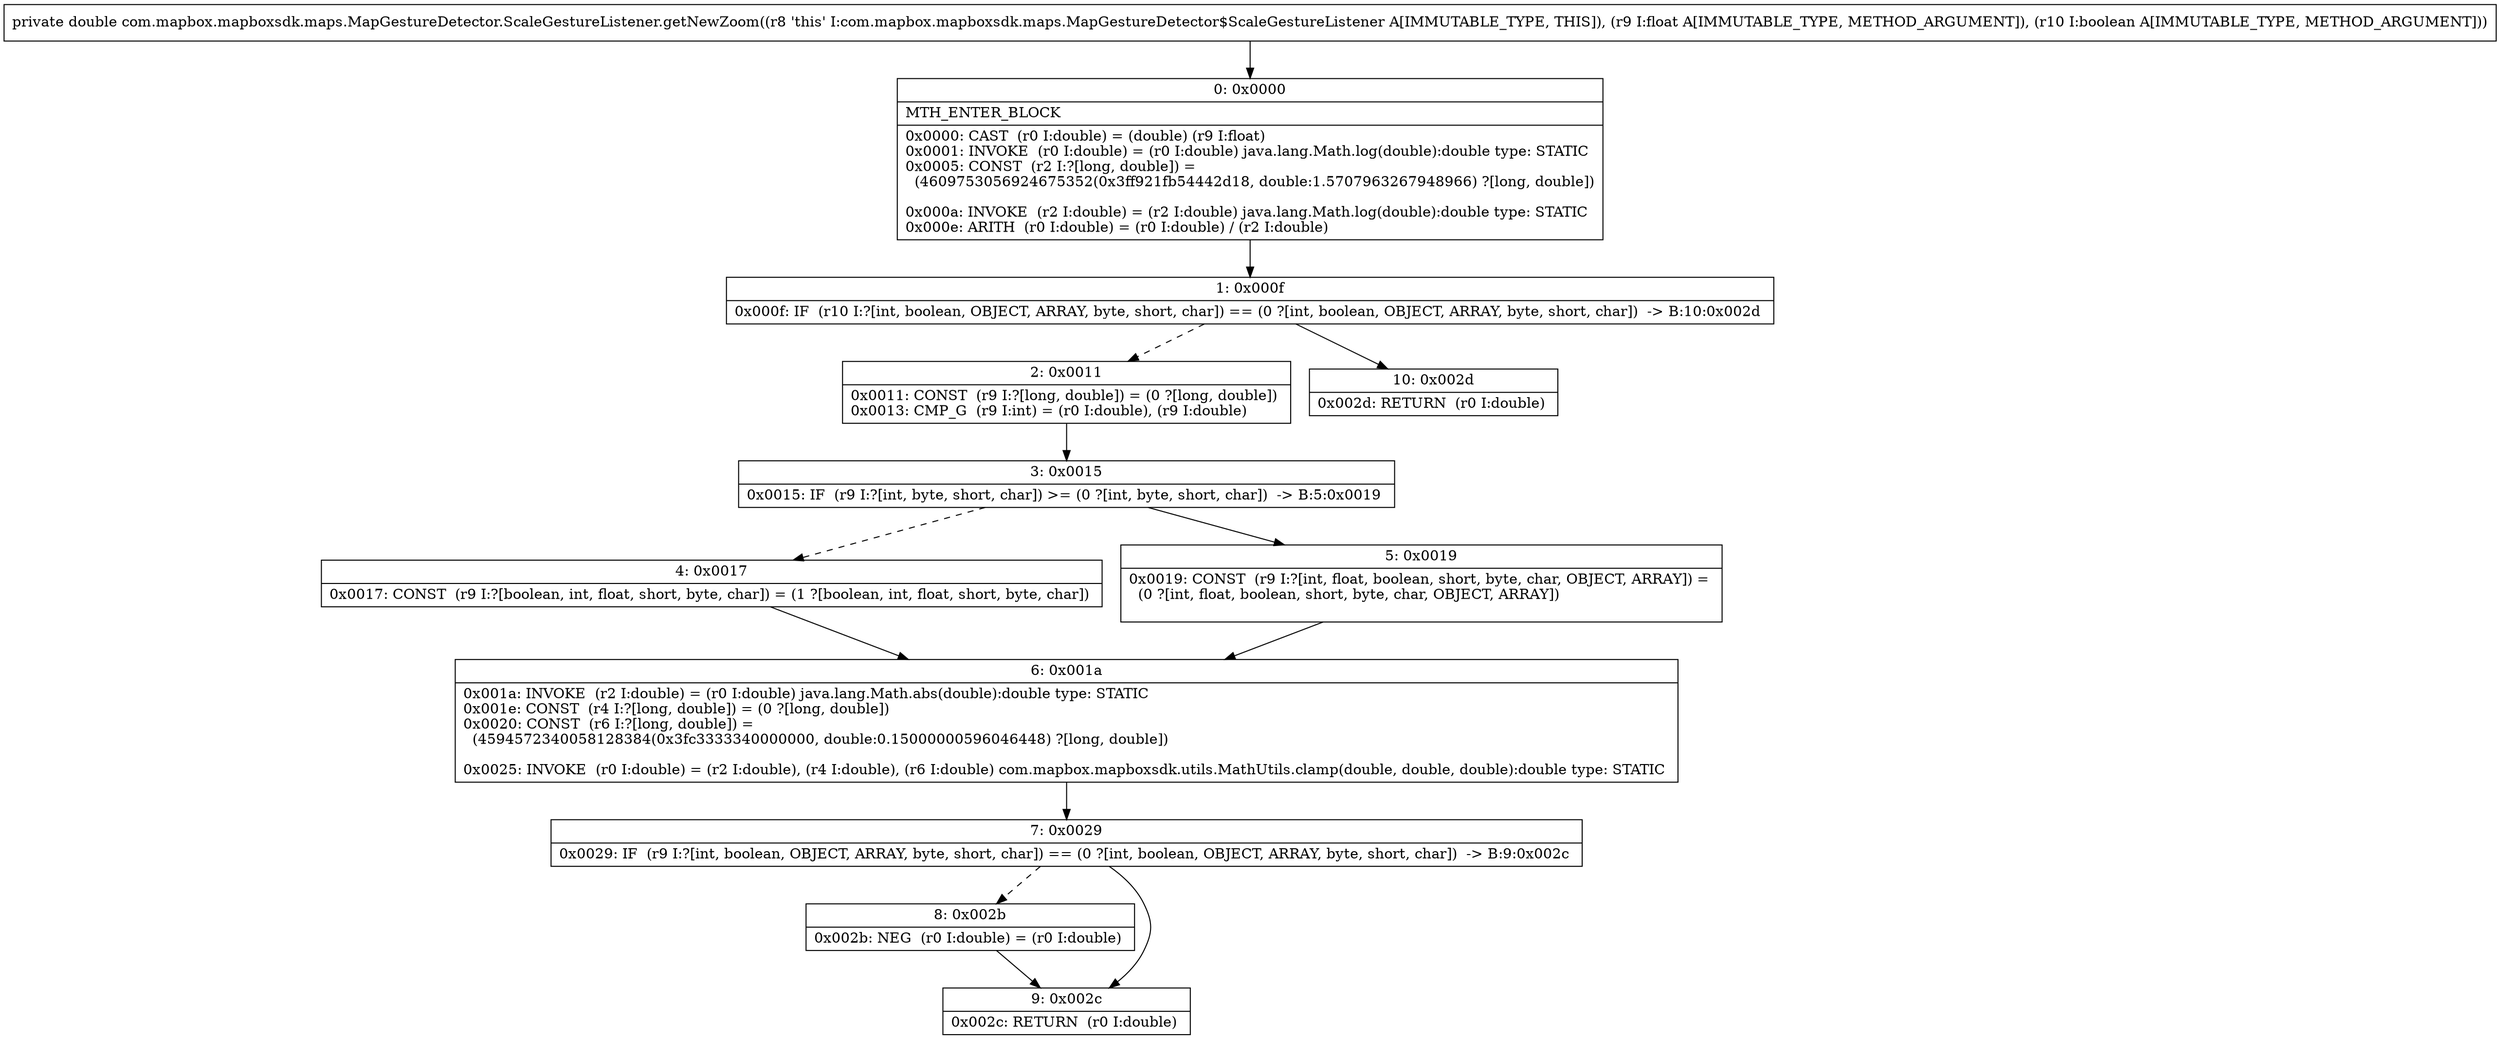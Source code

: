digraph "CFG forcom.mapbox.mapboxsdk.maps.MapGestureDetector.ScaleGestureListener.getNewZoom(FZ)D" {
Node_0 [shape=record,label="{0\:\ 0x0000|MTH_ENTER_BLOCK\l|0x0000: CAST  (r0 I:double) = (double) (r9 I:float) \l0x0001: INVOKE  (r0 I:double) = (r0 I:double) java.lang.Math.log(double):double type: STATIC \l0x0005: CONST  (r2 I:?[long, double]) = \l  (4609753056924675352(0x3ff921fb54442d18, double:1.5707963267948966) ?[long, double])\l \l0x000a: INVOKE  (r2 I:double) = (r2 I:double) java.lang.Math.log(double):double type: STATIC \l0x000e: ARITH  (r0 I:double) = (r0 I:double) \/ (r2 I:double) \l}"];
Node_1 [shape=record,label="{1\:\ 0x000f|0x000f: IF  (r10 I:?[int, boolean, OBJECT, ARRAY, byte, short, char]) == (0 ?[int, boolean, OBJECT, ARRAY, byte, short, char])  \-\> B:10:0x002d \l}"];
Node_2 [shape=record,label="{2\:\ 0x0011|0x0011: CONST  (r9 I:?[long, double]) = (0 ?[long, double]) \l0x0013: CMP_G  (r9 I:int) = (r0 I:double), (r9 I:double) \l}"];
Node_3 [shape=record,label="{3\:\ 0x0015|0x0015: IF  (r9 I:?[int, byte, short, char]) \>= (0 ?[int, byte, short, char])  \-\> B:5:0x0019 \l}"];
Node_4 [shape=record,label="{4\:\ 0x0017|0x0017: CONST  (r9 I:?[boolean, int, float, short, byte, char]) = (1 ?[boolean, int, float, short, byte, char]) \l}"];
Node_5 [shape=record,label="{5\:\ 0x0019|0x0019: CONST  (r9 I:?[int, float, boolean, short, byte, char, OBJECT, ARRAY]) = \l  (0 ?[int, float, boolean, short, byte, char, OBJECT, ARRAY])\l \l}"];
Node_6 [shape=record,label="{6\:\ 0x001a|0x001a: INVOKE  (r2 I:double) = (r0 I:double) java.lang.Math.abs(double):double type: STATIC \l0x001e: CONST  (r4 I:?[long, double]) = (0 ?[long, double]) \l0x0020: CONST  (r6 I:?[long, double]) = \l  (4594572340058128384(0x3fc3333340000000, double:0.15000000596046448) ?[long, double])\l \l0x0025: INVOKE  (r0 I:double) = (r2 I:double), (r4 I:double), (r6 I:double) com.mapbox.mapboxsdk.utils.MathUtils.clamp(double, double, double):double type: STATIC \l}"];
Node_7 [shape=record,label="{7\:\ 0x0029|0x0029: IF  (r9 I:?[int, boolean, OBJECT, ARRAY, byte, short, char]) == (0 ?[int, boolean, OBJECT, ARRAY, byte, short, char])  \-\> B:9:0x002c \l}"];
Node_8 [shape=record,label="{8\:\ 0x002b|0x002b: NEG  (r0 I:double) = (r0 I:double) \l}"];
Node_9 [shape=record,label="{9\:\ 0x002c|0x002c: RETURN  (r0 I:double) \l}"];
Node_10 [shape=record,label="{10\:\ 0x002d|0x002d: RETURN  (r0 I:double) \l}"];
MethodNode[shape=record,label="{private double com.mapbox.mapboxsdk.maps.MapGestureDetector.ScaleGestureListener.getNewZoom((r8 'this' I:com.mapbox.mapboxsdk.maps.MapGestureDetector$ScaleGestureListener A[IMMUTABLE_TYPE, THIS]), (r9 I:float A[IMMUTABLE_TYPE, METHOD_ARGUMENT]), (r10 I:boolean A[IMMUTABLE_TYPE, METHOD_ARGUMENT])) }"];
MethodNode -> Node_0;
Node_0 -> Node_1;
Node_1 -> Node_2[style=dashed];
Node_1 -> Node_10;
Node_2 -> Node_3;
Node_3 -> Node_4[style=dashed];
Node_3 -> Node_5;
Node_4 -> Node_6;
Node_5 -> Node_6;
Node_6 -> Node_7;
Node_7 -> Node_8[style=dashed];
Node_7 -> Node_9;
Node_8 -> Node_9;
}

